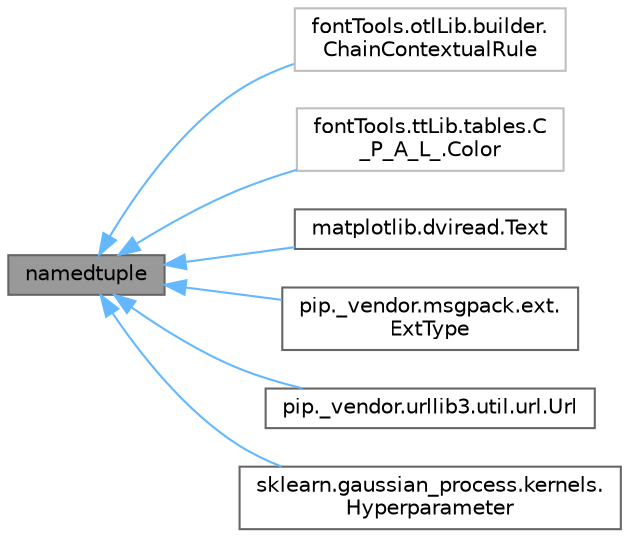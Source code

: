 digraph "namedtuple"
{
 // LATEX_PDF_SIZE
  bgcolor="transparent";
  edge [fontname=Helvetica,fontsize=10,labelfontname=Helvetica,labelfontsize=10];
  node [fontname=Helvetica,fontsize=10,shape=box,height=0.2,width=0.4];
  rankdir="LR";
  Node1 [id="Node000001",label="namedtuple",height=0.2,width=0.4,color="gray40", fillcolor="grey60", style="filled", fontcolor="black",tooltip=" "];
  Node1 -> Node2 [id="edge1_Node000001_Node000002",dir="back",color="steelblue1",style="solid",tooltip=" "];
  Node2 [id="Node000002",label="fontTools.otlLib.builder.\lChainContextualRule",height=0.2,width=0.4,color="grey75", fillcolor="white", style="filled",URL="$d4/de5/classfontTools_1_1otlLib_1_1builder_1_1ChainContextualRule.html",tooltip=" "];
  Node1 -> Node3 [id="edge2_Node000001_Node000003",dir="back",color="steelblue1",style="solid",tooltip=" "];
  Node3 [id="Node000003",label="fontTools.ttLib.tables.C\l_P_A_L_.Color",height=0.2,width=0.4,color="grey75", fillcolor="white", style="filled",URL="$dc/daa/classfontTools_1_1ttLib_1_1tables_1_1C__P__A__L___1_1Color.html",tooltip=" "];
  Node1 -> Node4 [id="edge3_Node000001_Node000004",dir="back",color="steelblue1",style="solid",tooltip=" "];
  Node4 [id="Node000004",label="matplotlib.dviread.Text",height=0.2,width=0.4,color="gray40", fillcolor="white", style="filled",URL="$da/d97/classmatplotlib_1_1dviread_1_1Text.html",tooltip=" "];
  Node1 -> Node5 [id="edge4_Node000001_Node000005",dir="back",color="steelblue1",style="solid",tooltip=" "];
  Node5 [id="Node000005",label="pip._vendor.msgpack.ext.\lExtType",height=0.2,width=0.4,color="gray40", fillcolor="white", style="filled",URL="$d3/da9/classpip_1_1__vendor_1_1msgpack_1_1ext_1_1ExtType.html",tooltip=" "];
  Node1 -> Node6 [id="edge5_Node000001_Node000006",dir="back",color="steelblue1",style="solid",tooltip=" "];
  Node6 [id="Node000006",label="pip._vendor.urllib3.util.url.Url",height=0.2,width=0.4,color="gray40", fillcolor="white", style="filled",URL="$d0/dc3/classpip_1_1__vendor_1_1urllib3_1_1util_1_1url_1_1Url.html",tooltip=" "];
  Node1 -> Node7 [id="edge6_Node000001_Node000007",dir="back",color="steelblue1",style="solid",tooltip=" "];
  Node7 [id="Node000007",label="sklearn.gaussian_process.kernels.\lHyperparameter",height=0.2,width=0.4,color="gray40", fillcolor="white", style="filled",URL="$d6/d0e/classsklearn_1_1gaussian__process_1_1kernels_1_1Hyperparameter.html",tooltip=" "];
}

